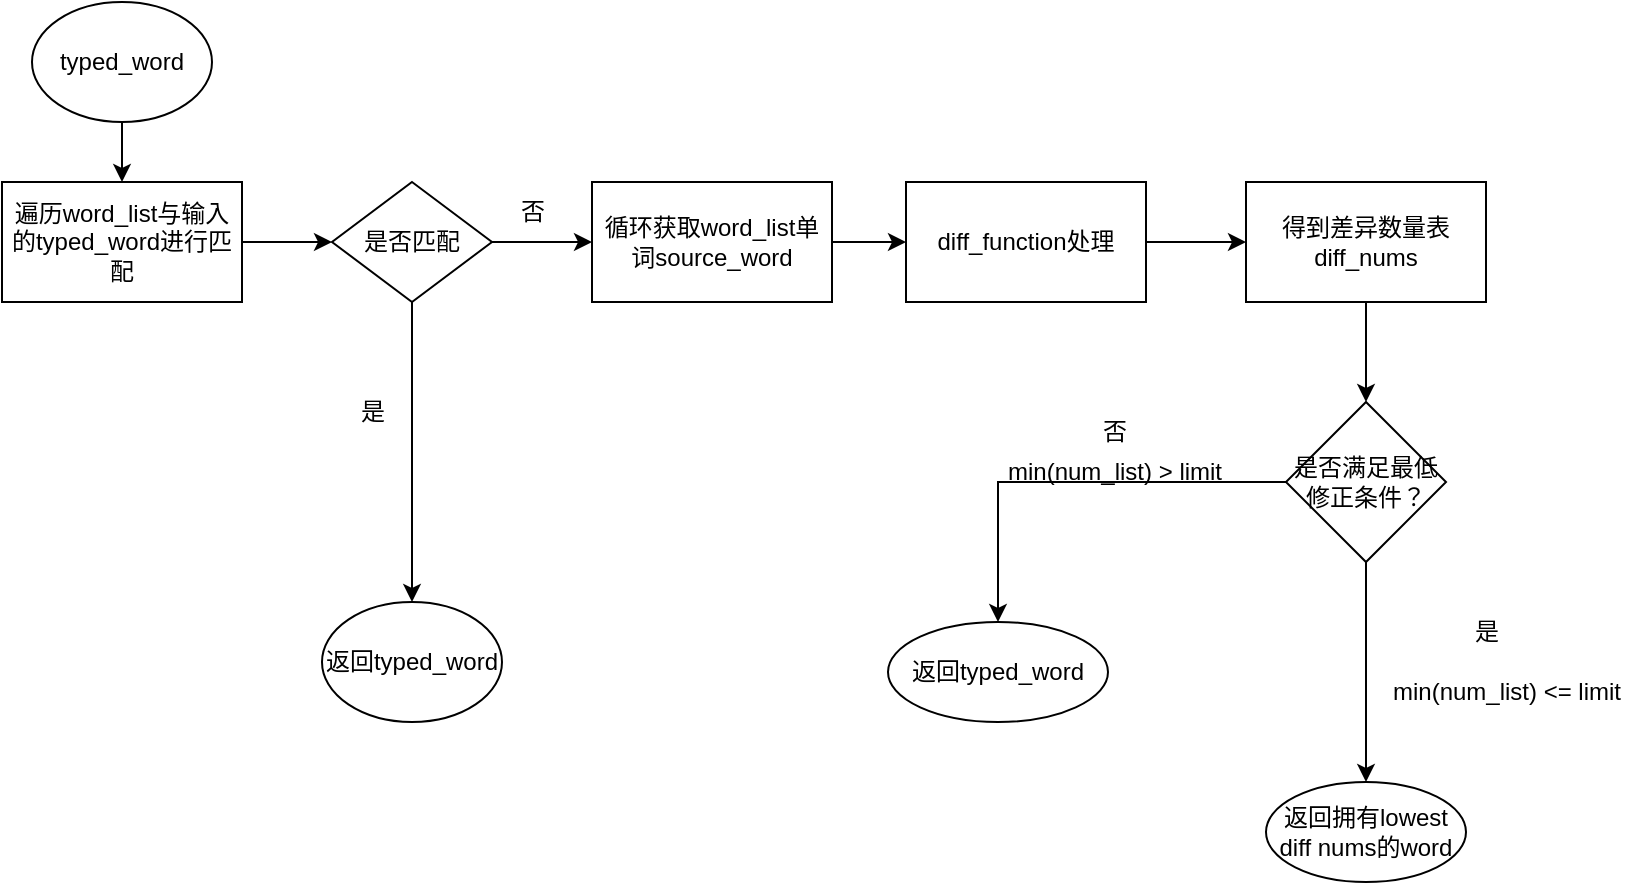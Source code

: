 <mxfile version="24.0.7" type="device">
  <diagram name="第 1 页" id="MizgGOxtH2WQLVwWoABV">
    <mxGraphModel dx="972" dy="570" grid="1" gridSize="10" guides="1" tooltips="1" connect="1" arrows="1" fold="1" page="1" pageScale="1" pageWidth="827" pageHeight="1169" math="0" shadow="0">
      <root>
        <mxCell id="0" />
        <mxCell id="1" parent="0" />
        <mxCell id="4GMjOr6IgQa2VNYJ8yb2-3" style="edgeStyle=orthogonalEdgeStyle;rounded=0;orthogonalLoop=1;jettySize=auto;html=1;exitX=0.5;exitY=1;exitDx=0;exitDy=0;" edge="1" parent="1" source="4GMjOr6IgQa2VNYJ8yb2-1" target="4GMjOr6IgQa2VNYJ8yb2-2">
          <mxGeometry relative="1" as="geometry" />
        </mxCell>
        <mxCell id="4GMjOr6IgQa2VNYJ8yb2-1" value="typed_word" style="ellipse;whiteSpace=wrap;html=1;" vertex="1" parent="1">
          <mxGeometry x="20" y="30" width="90" height="60" as="geometry" />
        </mxCell>
        <mxCell id="4GMjOr6IgQa2VNYJ8yb2-5" value="" style="edgeStyle=orthogonalEdgeStyle;rounded=0;orthogonalLoop=1;jettySize=auto;html=1;" edge="1" parent="1" source="4GMjOr6IgQa2VNYJ8yb2-2" target="4GMjOr6IgQa2VNYJ8yb2-4">
          <mxGeometry relative="1" as="geometry" />
        </mxCell>
        <mxCell id="4GMjOr6IgQa2VNYJ8yb2-2" value="遍历word_list与输入的typed_word进行匹配" style="rounded=0;whiteSpace=wrap;html=1;" vertex="1" parent="1">
          <mxGeometry x="5" y="120" width="120" height="60" as="geometry" />
        </mxCell>
        <mxCell id="4GMjOr6IgQa2VNYJ8yb2-8" value="" style="edgeStyle=orthogonalEdgeStyle;rounded=0;orthogonalLoop=1;jettySize=auto;html=1;entryX=0.5;entryY=0;entryDx=0;entryDy=0;" edge="1" parent="1" source="4GMjOr6IgQa2VNYJ8yb2-4" target="4GMjOr6IgQa2VNYJ8yb2-9">
          <mxGeometry relative="1" as="geometry">
            <mxPoint x="225" y="430" as="targetPoint" />
          </mxGeometry>
        </mxCell>
        <mxCell id="4GMjOr6IgQa2VNYJ8yb2-37" style="edgeStyle=orthogonalEdgeStyle;rounded=0;orthogonalLoop=1;jettySize=auto;html=1;exitX=1;exitY=0.5;exitDx=0;exitDy=0;entryX=0;entryY=0.5;entryDx=0;entryDy=0;" edge="1" parent="1" source="4GMjOr6IgQa2VNYJ8yb2-4" target="4GMjOr6IgQa2VNYJ8yb2-36">
          <mxGeometry relative="1" as="geometry" />
        </mxCell>
        <mxCell id="4GMjOr6IgQa2VNYJ8yb2-4" value="是否匹配" style="rhombus;whiteSpace=wrap;html=1;rounded=0;" vertex="1" parent="1">
          <mxGeometry x="170" y="120" width="80" height="60" as="geometry" />
        </mxCell>
        <mxCell id="4GMjOr6IgQa2VNYJ8yb2-9" value="返回typed_word" style="ellipse;whiteSpace=wrap;html=1;" vertex="1" parent="1">
          <mxGeometry x="165" y="330" width="90" height="60" as="geometry" />
        </mxCell>
        <mxCell id="4GMjOr6IgQa2VNYJ8yb2-10" value="否" style="text;html=1;align=center;verticalAlign=middle;resizable=0;points=[];autosize=1;strokeColor=none;fillColor=none;" vertex="1" parent="1">
          <mxGeometry x="541" y="230" width="40" height="30" as="geometry" />
        </mxCell>
        <mxCell id="4GMjOr6IgQa2VNYJ8yb2-12" value="否" style="text;html=1;align=center;verticalAlign=middle;resizable=0;points=[];autosize=1;strokeColor=none;fillColor=none;" vertex="1" parent="1">
          <mxGeometry x="250" y="120" width="40" height="30" as="geometry" />
        </mxCell>
        <mxCell id="4GMjOr6IgQa2VNYJ8yb2-33" style="edgeStyle=orthogonalEdgeStyle;rounded=0;orthogonalLoop=1;jettySize=auto;html=1;entryX=0;entryY=0.5;entryDx=0;entryDy=0;" edge="1" parent="1" source="4GMjOr6IgQa2VNYJ8yb2-13" target="4GMjOr6IgQa2VNYJ8yb2-32">
          <mxGeometry relative="1" as="geometry" />
        </mxCell>
        <mxCell id="4GMjOr6IgQa2VNYJ8yb2-13" value="diff_function处理" style="rounded=0;whiteSpace=wrap;html=1;" vertex="1" parent="1">
          <mxGeometry x="457" y="120" width="120" height="60" as="geometry" />
        </mxCell>
        <mxCell id="4GMjOr6IgQa2VNYJ8yb2-14" value="返回拥有lowest diff nums的word" style="ellipse;whiteSpace=wrap;html=1;rounded=0;" vertex="1" parent="1">
          <mxGeometry x="637" y="420" width="100" height="50" as="geometry" />
        </mxCell>
        <mxCell id="4GMjOr6IgQa2VNYJ8yb2-22" value="" style="edgeStyle=orthogonalEdgeStyle;rounded=0;orthogonalLoop=1;jettySize=auto;html=1;exitX=0;exitY=0.5;exitDx=0;exitDy=0;" edge="1" parent="1" source="4GMjOr6IgQa2VNYJ8yb2-19" target="4GMjOr6IgQa2VNYJ8yb2-21">
          <mxGeometry relative="1" as="geometry">
            <mxPoint x="503" y="250" as="sourcePoint" />
          </mxGeometry>
        </mxCell>
        <mxCell id="4GMjOr6IgQa2VNYJ8yb2-35" style="edgeStyle=orthogonalEdgeStyle;rounded=0;orthogonalLoop=1;jettySize=auto;html=1;exitX=0.5;exitY=1;exitDx=0;exitDy=0;" edge="1" parent="1" source="4GMjOr6IgQa2VNYJ8yb2-19" target="4GMjOr6IgQa2VNYJ8yb2-14">
          <mxGeometry relative="1" as="geometry" />
        </mxCell>
        <mxCell id="4GMjOr6IgQa2VNYJ8yb2-19" value="是否满足最低修正条件？" style="rhombus;whiteSpace=wrap;html=1;rounded=0;" vertex="1" parent="1">
          <mxGeometry x="647" y="230" width="80" height="80" as="geometry" />
        </mxCell>
        <mxCell id="4GMjOr6IgQa2VNYJ8yb2-21" value="返回typed_word" style="ellipse;whiteSpace=wrap;html=1;rounded=0;" vertex="1" parent="1">
          <mxGeometry x="448" y="340" width="110" height="50" as="geometry" />
        </mxCell>
        <mxCell id="4GMjOr6IgQa2VNYJ8yb2-23" value="min(num_list) &amp;gt; limit" style="text;html=1;align=center;verticalAlign=middle;resizable=0;points=[];autosize=1;strokeColor=none;fillColor=none;" vertex="1" parent="1">
          <mxGeometry x="496" y="250" width="130" height="30" as="geometry" />
        </mxCell>
        <mxCell id="4GMjOr6IgQa2VNYJ8yb2-25" value="是" style="text;html=1;align=center;verticalAlign=middle;resizable=0;points=[];autosize=1;strokeColor=none;fillColor=none;" vertex="1" parent="1">
          <mxGeometry x="727" y="330" width="40" height="30" as="geometry" />
        </mxCell>
        <mxCell id="4GMjOr6IgQa2VNYJ8yb2-26" value="min(num_list) &amp;lt;= limit" style="text;html=1;align=center;verticalAlign=middle;resizable=0;points=[];autosize=1;strokeColor=none;fillColor=none;" vertex="1" parent="1">
          <mxGeometry x="687" y="360" width="140" height="30" as="geometry" />
        </mxCell>
        <mxCell id="4GMjOr6IgQa2VNYJ8yb2-31" value="是" style="text;html=1;align=center;verticalAlign=middle;resizable=0;points=[];autosize=1;strokeColor=none;fillColor=none;" vertex="1" parent="1">
          <mxGeometry x="170" y="220" width="40" height="30" as="geometry" />
        </mxCell>
        <mxCell id="4GMjOr6IgQa2VNYJ8yb2-34" style="edgeStyle=orthogonalEdgeStyle;rounded=0;orthogonalLoop=1;jettySize=auto;html=1;exitX=0.5;exitY=1;exitDx=0;exitDy=0;" edge="1" parent="1" source="4GMjOr6IgQa2VNYJ8yb2-32" target="4GMjOr6IgQa2VNYJ8yb2-19">
          <mxGeometry relative="1" as="geometry" />
        </mxCell>
        <mxCell id="4GMjOr6IgQa2VNYJ8yb2-32" value="得到差异数量表diff_nums" style="rounded=0;whiteSpace=wrap;html=1;" vertex="1" parent="1">
          <mxGeometry x="627" y="120" width="120" height="60" as="geometry" />
        </mxCell>
        <mxCell id="4GMjOr6IgQa2VNYJ8yb2-38" style="edgeStyle=orthogonalEdgeStyle;rounded=0;orthogonalLoop=1;jettySize=auto;html=1;exitX=1;exitY=0.5;exitDx=0;exitDy=0;entryX=0;entryY=0.5;entryDx=0;entryDy=0;" edge="1" parent="1" source="4GMjOr6IgQa2VNYJ8yb2-36" target="4GMjOr6IgQa2VNYJ8yb2-13">
          <mxGeometry relative="1" as="geometry" />
        </mxCell>
        <mxCell id="4GMjOr6IgQa2VNYJ8yb2-36" value="循环获取word_list单词source_word" style="rounded=0;whiteSpace=wrap;html=1;" vertex="1" parent="1">
          <mxGeometry x="300" y="120" width="120" height="60" as="geometry" />
        </mxCell>
      </root>
    </mxGraphModel>
  </diagram>
</mxfile>

